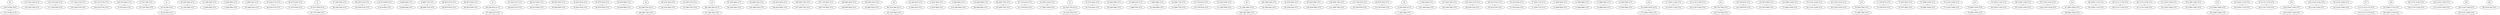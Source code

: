 graph g {
ranksep=0.2;
overlap=scale;
"J0" -- "129 (70-85) (T-G)" [style=dotted];
"129 (70-85) (T-G)" -- "115 (70-85) (G-T)" [weight=1.2, len=0.5];
"115 (320-330) (G-T)" -- "116 (320-330) (T-T)" [weight=1.2, len=0.5];
"116 (330-420) (T-T)" -- "117 (330-420) (T-T)" [weight=1.2, len=0.5];
"117 (420-510) (T-T)" -- "103 (420-510) (T-T)" [weight=1.2, len=0.5];
"103 (510-570) (T-T)" -- "104 (510-570) (T-T)" [weight=1.2, len=0.5];
"104 (570-625) (T-T)" -- "9 (570-625) (T-T)" [weight=1.2, len=0.5];
"9 (720-760) (T-T)" -- "10 (720-760) (T-T)" [weight=1.2, len=0.5];
"J1" -- "65 (25-60) (T-G)" [style=dotted];
"65 (25-60) (T-G)" -- "30 (25-60) (G-T)" [weight=1.2, len=0.5];
"30 (350-360) (G-T)" -- "31 (350-360) (T-T)" [weight=1.2, len=0.5];
"31 (360-440) (T-T)" -- "2 (360-440) (T-T)" [weight=1.2, len=0.5];
"2 (440-480) (T-T)" -- "3 (440-480) (T-T)" [weight=1.2, len=0.5];
"3 (480-520) (T-T)" -- "83 (480-520) (T-T)" [weight=1.2, len=0.5];
"83 (520-575) (T-T)" -- "84 (520-575) (T-T)" [weight=1.2, len=0.5];
"84 (575-630) (T-T)" -- "51 (575-630) (T-T)" [weight=1.2, len=0.5];
"J2" -- "23 (375-390) (G-T)" [style=dotted];
"23 (375-390) (G-T)" -- "47 (375-390) (T-T)" [weight=1.2, len=0.5];
"47 (390-450) (T-T)" -- "48 (390-450) (T-T)" [weight=1.2, len=0.5];
"48 (450-510) (T-T)" -- "118 (450-510) (T-T)" [weight=1.2, len=0.5];
"118 (510-600) (T-T)" -- "6 (510-600) (T-T)" [weight=1.2, len=0.5];
"6 (600-640) (T-T)" -- "8 (600-640) (T-T)" [weight=1.2, len=0.5];
"8 (680-720) (T-T)" -- "88 (680-720) (T-T)" [weight=1.2, len=0.5];
"88 (810-870) (T-T)" -- "89 (810-870) (T-T)" [weight=1.2, len=0.5];
"89 (870-930) (T-T)" -- "90 (870-930) (T-T)" [weight=1.2, len=0.5];
"J3" -- "66 (360-425) (G-T)" [style=dotted];
"66 (360-425) (G-T)" -- "67 (360-425) (T-T)" [weight=1.2, len=0.5];
"67 (425-515) (T-T)" -- "68 (425-515) (T-T)" [weight=1.2, len=0.5];
"68 (515-605) (T-T)" -- "69 (515-605) (T-T)" [weight=1.2, len=0.5];
"69 (605-695) (T-T)" -- "54 (605-695) (T-T)" [weight=1.2, len=0.5];
"54 (810-870) (T-T)" -- "55 (810-870) (T-T)" [weight=1.2, len=0.5];
"55 (870-930) (T-T)" -- "56 (870-930) (T-T)" [weight=1.2, len=0.5];
"56 (930-990) (T-T)" -- "18 (930-990) (T-T)" [weight=1.2, len=0.5];
"J4" -- "45 (280-330) (G-T)" [style=dotted];
"45 (280-330) (G-T)" -- "46 (280-330) (T-T)" [weight=1.2, len=0.5];
"46 (330-390) (T-T)" -- "24 (330-390) (T-T)" [weight=1.2, len=0.5];
"24 (390-470) (T-T)" -- "25 (390-470) (T-G)" [weight=1.2, len=0.5];
"J5" -- "80 (340-395) (G-T)" [style=dotted];
"80 (340-395) (G-T)" -- "81 (340-395) (T-T)" [weight=1.2, len=0.5];
"81 (395-460) (T-T)" -- "82 (395-460) (T-T)" [weight=1.2, len=0.5];
"82 (460-520) (T-T)" -- "105 (460-520) (T-T)" [weight=1.2, len=0.5];
"105 (625-685) (T-T)" -- "106 (625-685) (T-T)" [weight=1.2, len=0.5];
"106 (685-745) (T-T)" -- "107 (685-745) (T-T)" [weight=1.2, len=0.5];
"107 (745-805) (T-T)" -- "108 (745-805) (T-T)" [weight=1.2, len=0.5];
"108 (805-865) (T-T)" -- "109 (805-865) (T-T)" [weight=1.2, len=0.5];
"109 (865-925) (T-T)" -- "42 (865-925) (T-T)" [weight=1.2, len=0.5];
"J6" -- "99 (330-380) (G-T)" [style=dotted];
"99 (330-380) (G-T)" -- "22 (330-380) (T-T)" [weight=1.2, len=0.5];
"22 (380-425) (T-T)" -- "4 (380-425) (T-T)" [weight=1.2, len=0.5];
"4 (520-560) (T-T)" -- "5 (520-560) (T-T)" [weight=1.2, len=0.5];
"5 (560-600) (T-T)" -- "119 (560-600) (T-T)" [weight=1.2, len=0.5];
"119 (600-690) (T-T)" -- "86 (600-690) (T-T)" [weight=1.2, len=0.5];
"86 (690-750) (T-T)" -- "87 (690-750) (T-T)" [weight=1.2, len=0.5];
"87 (750-810) (T-T)" -- "41 (750-810) (T-T)" [weight=1.2, len=0.5];
"41 (945-1020) (T-T)" -- "17 (945-1020) (T-T)" [weight=1.2, len=0.5];
"J7" -- "32 (325-370) (G-T)" [style=dotted];
"32 (325-370) (G-T)" -- "33 (325-370) (T-T)" [weight=1.2, len=0.5];
"33 (370-420) (T-T)" -- "34 (370-420) (T-T)" [weight=1.2, len=0.5];
"34 (420-480) (T-T)" -- "35 (420-480) (T-T)" [weight=1.2, len=0.5];
"35 (480-550) (T-T)" -- "7 (480-550) (T-T)" [weight=1.2, len=0.5];
"7 (640-680) (T-T)" -- "52 (640-680) (T-T)" [weight=1.2, len=0.5];
"52 (690-750) (T-T)" -- "53 (690-750) (T-T)" [weight=1.2, len=0.5];
"53 (750-810) (T-T)" -- "110 (750-810) (T-T)" [weight=1.2, len=0.5];
"110 (925-995) (T-T)" -- "111 (925-995) (T-T)" [weight=1.2, len=0.5];
"J8" -- "21 (360-380) (G-T)" [style=dotted];
"21 (360-380) (G-T)" -- "100 (360-380) (T-T)" [weight=1.2, len=0.5];
"100 (380-440) (T-T)" -- "36 (380-440) (T-T)" [weight=1.2, len=0.5];
"36 (550-630) (T-T)" -- "85 (550-630) (T-T)" [weight=1.2, len=0.5];
"85 (630-690) (T-T)" -- "120 (630-690) (T-T)" [weight=1.2, len=0.5];
"120 (690-780) (T-T)" -- "121 (690-780) (T-T)" [weight=1.2, len=0.5];
"121 (780-870) (T-T)" -- "40 (780-870) (T-T)" [weight=1.2, len=0.5];
"40 (870-945) (T-T)" -- "112 (870-945) (T-T)" [weight=1.2, len=0.5];
"J9" -- "0 (365-400) (G-T)" [style=dotted];
"0 (365-400) (G-T)" -- "1 (365-400) (T-T)" [weight=1.2, len=0.5];
"1 (400-440) (T-T)" -- "101 (400-440) (T-T)" [weight=1.2, len=0.5];
"101 (440-500) (T-T)" -- "102 (440-500) (T-T)" [weight=1.2, len=0.5];
"102 (500-510) (T-T)" -- "49 (500-510) (T-T)" [weight=1.2, len=0.5];
"49 (510-570) (T-T)" -- "50 (510-570) (T-T)" [weight=1.2, len=0.5];
"50 (570-630) (T-T)" -- "37 (570-630) (T-T)" [weight=1.2, len=0.5];
"37 (630-710) (T-T)" -- "11 (630-710) (T-T)" [weight=1.2, len=0.5];
"11 (800-840) (T-T)" -- "12 (800-840) (T-T)" [weight=1.2, len=0.5];
"12 (840-880) (T-T)" -- "13 (840-880) (T-T)" [weight=1.2, len=0.5];
"13 (880-920) (T-T)" -- "14 (880-920) (T-T)" [weight=1.2, len=0.5];
"14 (920-960) (T-T)" -- "15 (920-960) (T-T)" [weight=1.2, len=0.5];
"J10" -- "26 (1040-1055) (G-T)" [style=dotted];
"26 (1040-1055) (G-T)" -- "27 (1040-1055) (T-T)" [weight=1.2, len=0.5];
"27 (1055-1120) (T-T)" -- "19 (1055-1120) (T-T)" [weight=1.2, len=0.5];
"19 (1120-1160) (T-T)" -- "20 (1120-1160) (T-G)" [weight=1.2, len=0.5];
"J11" -- "38 (710-790) (T-T)" [style=dotted];
"38 (710-790) (T-T)" -- "39 (710-790) (T-T)" [weight=1.2, len=0.5];
"39 (790-870) (T-T)" -- "122 (790-870) (T-T)" [weight=1.2, len=0.5];
"122 (870-960) (T-T)" -- "123 (870-960) (T-T)" [weight=1.2, len=0.5];
"123 (960-1050) (T-T)" -- "75 (960-1050) (T-T)" [weight=1.2, len=0.5];
"75 (1145-1220) (T-T)" -- "63 (1145-1220) (T-T)" [weight=1.2, len=0.5];
"63 (1350-1410) (T-T)" -- "64 (1350-1410) (T-T)" [weight=1.2, len=0.5];
"J12" -- "70 (695-785) (T-T)" [style=dotted];
"70 (695-785) (T-T)" -- "71 (695-785) (T-T)" [weight=1.2, len=0.5];
"71 (785-875) (T-T)" -- "72 (785-875) (T-T)" [weight=1.2, len=0.5];
"72 (875-965) (T-T)" -- "57 (875-965) (T-T)" [weight=1.2, len=0.5];
"57 (990-1050) (T-T)" -- "76 (990-1050) (T-T)" [weight=1.2, len=0.5];
"76 (1220-1300) (T-T)" -- "77 (1220-1300) (T-T)" [weight=1.2, len=0.5];
"J13" -- "73 (965-1055) (T-T)" [style=dotted];
"73 (965-1055) (T-T)" -- "74 (965-1055) (T-T)" [weight=1.2, len=0.5];
"74 (1055-1145) (T-T)" -- "96 (1055-1145) (T-T)" [weight=1.2, len=0.5];
"96 (1290-1350) (T-T)" -- "97 (1290-1350) (T-T)" [weight=1.2, len=0.5];
"97 (1350-1410) (T-T)" -- "128 (1350-1410) (T-T)" [weight=1.2, len=0.5];
"J14" -- "91 (990-1050) (T-T)" [style=dotted];
"91 (990-1050) (T-T)" -- "58 (990-1050) (T-T)" [weight=1.2, len=0.5];
"58 (1050-1110) (T-T)" -- "59 (1050-1110) (T-T)" [weight=1.2, len=0.5];
"59 (1110-1170) (T-T)" -- "60 (1110-1170) (T-T)" [weight=1.2, len=0.5];
"60 (1170-1230) (T-T)" -- "61 (1170-1230) (T-T)" [weight=1.2, len=0.5];
"61 (1230-1290) (T-T)" -- "78 (1230-1290) (T-T)" [weight=1.2, len=0.5];
"78 (1380-1385) (T-T)" -- "79 (1380-1385) (T-G)" [weight=1.2, len=0.5];
"J15" -- "16 (1000-1040) (T-T)" [style=dotted];
"16 (1000-1040) (T-T)" -- "92 (1000-1040) (T-T)" [weight=1.2, len=0.5];
"92 (1050-1110) (T-T)" -- "93 (1050-1110) (T-T)" [weight=1.2, len=0.5];
"93 (1110-1170) (T-T)" -- "44 (1110-1170) (T-G)" [weight=1.2, len=0.5];
"J16" -- "124 (1050-1140) (T-T)" [style=dotted];
"124 (1050-1140) (T-T)" -- "125 (1050-1140) (T-T)" [weight=1.2, len=0.5];
"125 (1140-1230) (T-T)" -- "95 (1140-1230) (T-T)" [weight=1.2, len=0.5];
"95 (1230-1290) (T-T)" -- "62 (1230-1290) (T-T)" [weight=1.2, len=0.5];
"J17" -- "113 (1115-1175) (T-T)" [style=dotted];
"113 (1115-1175) (T-T)" -- "114 (1115-1175) (T-G)" [weight=1.2, len=0.5];
"J18" -- "43 (1095-1170) (T-T)" [style=dotted];
"43 (1095-1170) (T-T)" -- "94 (1095-1170) (T-T)" [weight=1.2, len=0.5];
"94 (1170-1230) (T-T)" -- "126 (1170-1230) (T-T)" [weight=1.2, len=0.5];
"126 (1230-1320) (T-T)" -- "127 (1230-1320) (T-T)" [weight=1.2, len=0.5];
"J19" -- "28 (1120-1190) (T-T)" [style=dotted];
"28 (1120-1190) (T-T)" -- "29 (1120-1190) (T-G)" [weight=1.2, len=0.5];
"J20" -- "98 (1410-30) (T-G)" [style=dotted];
}